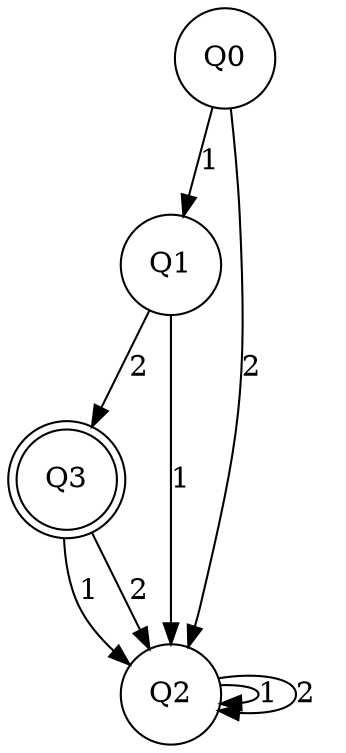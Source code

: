 digraph re_dfa {
Q0 [shape=circle];
Q1 [shape=circle];
Q3 [shape=doublecircle];
Q2 [shape=circle];
Q0 -> Q1  [label=1];
Q0 -> Q2  [label=2];
Q1 -> Q2  [label=1];
Q1 -> Q3  [label=2];
Q3 -> Q2  [label=1];
Q3 -> Q2  [label=2];
Q2 -> Q2  [label=1];
Q2 -> Q2  [label=2];
}
